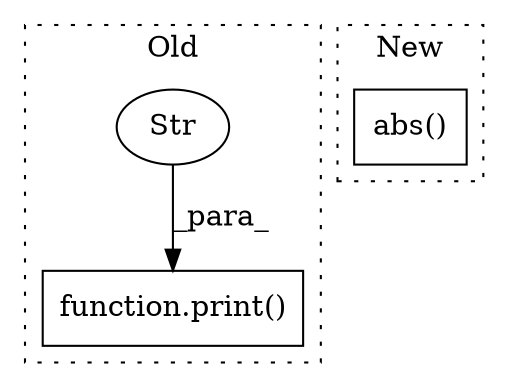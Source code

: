 digraph G {
subgraph cluster0 {
1 [label="function.print()" a="75" s="5223,5254" l="6,1" shape="box"];
3 [label="Str" a="66" s="5229" l="10" shape="ellipse"];
label = "Old";
style="dotted";
}
subgraph cluster1 {
2 [label="abs()" a="75" s="4068" l="37" shape="box"];
label = "New";
style="dotted";
}
3 -> 1 [label="_para_"];
}
